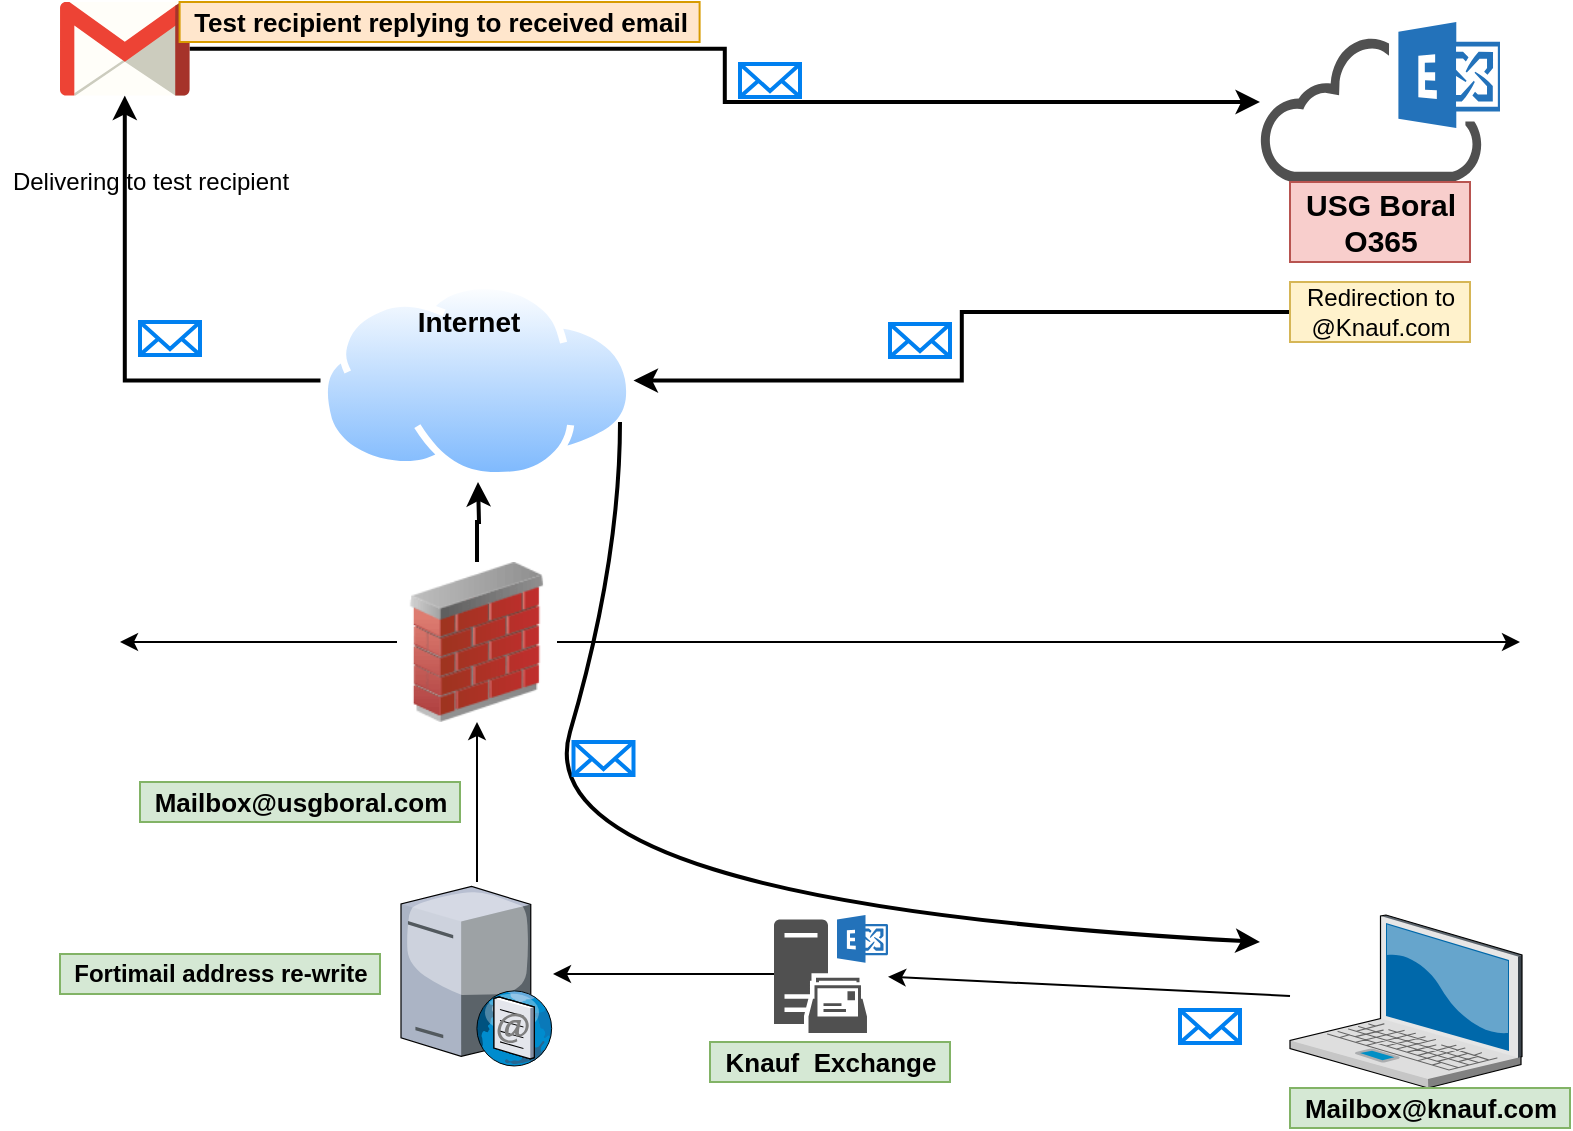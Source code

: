 <mxfile version="14.8.1" type="github">
  <diagram id="b1v0rlvgwMFWRnTb7KpD" name="Page-1">
    <mxGraphModel dx="1422" dy="804" grid="1" gridSize="10" guides="1" tooltips="1" connect="1" arrows="1" fold="1" page="1" pageScale="1" pageWidth="850" pageHeight="1100" math="0" shadow="0">
      <root>
        <mxCell id="0" />
        <mxCell id="1" parent="0" />
        <mxCell id="MEOmbgYRBJoREZ-vEdDK-10" style="edgeStyle=orthogonalEdgeStyle;rounded=0;orthogonalLoop=1;jettySize=auto;html=1;" edge="1" parent="1" source="MEOmbgYRBJoREZ-vEdDK-2" target="MEOmbgYRBJoREZ-vEdDK-7">
          <mxGeometry relative="1" as="geometry">
            <mxPoint x="310" y="540" as="targetPoint" />
          </mxGeometry>
        </mxCell>
        <mxCell id="MEOmbgYRBJoREZ-vEdDK-2" value="" style="pointerEvents=1;shadow=0;dashed=0;html=1;strokeColor=none;fillColor=#505050;labelPosition=center;verticalLabelPosition=bottom;verticalAlign=top;outlineConnect=0;align=center;shape=mxgraph.office.servers.exchange_mailbox_server;" vertex="1" parent="1">
          <mxGeometry x="397" y="486.5" width="57" height="59" as="geometry" />
        </mxCell>
        <mxCell id="MEOmbgYRBJoREZ-vEdDK-3" value="" style="pointerEvents=1;shadow=0;dashed=0;html=1;strokeColor=none;fillColor=#505050;labelPosition=center;verticalLabelPosition=bottom;outlineConnect=0;verticalAlign=top;align=center;shape=mxgraph.office.clouds.cloud_exchange_online;" vertex="1" parent="1">
          <mxGeometry x="640" y="40" width="120" height="80" as="geometry" />
        </mxCell>
        <mxCell id="MEOmbgYRBJoREZ-vEdDK-5" style="edgeStyle=orthogonalEdgeStyle;rounded=0;orthogonalLoop=1;jettySize=auto;html=1;" edge="1" parent="1" source="MEOmbgYRBJoREZ-vEdDK-4">
          <mxGeometry relative="1" as="geometry">
            <mxPoint x="770" y="350" as="targetPoint" />
          </mxGeometry>
        </mxCell>
        <mxCell id="MEOmbgYRBJoREZ-vEdDK-6" style="edgeStyle=orthogonalEdgeStyle;rounded=0;orthogonalLoop=1;jettySize=auto;html=1;" edge="1" parent="1" source="MEOmbgYRBJoREZ-vEdDK-4">
          <mxGeometry relative="1" as="geometry">
            <mxPoint x="70" y="350" as="targetPoint" />
          </mxGeometry>
        </mxCell>
        <mxCell id="MEOmbgYRBJoREZ-vEdDK-17" style="edgeStyle=orthogonalEdgeStyle;rounded=0;orthogonalLoop=1;jettySize=auto;html=1;strokeWidth=2;" edge="1" parent="1" source="MEOmbgYRBJoREZ-vEdDK-4">
          <mxGeometry relative="1" as="geometry">
            <mxPoint x="249" y="270" as="targetPoint" />
          </mxGeometry>
        </mxCell>
        <mxCell id="MEOmbgYRBJoREZ-vEdDK-4" value="" style="image;html=1;image=img/lib/clip_art/networking/Firewall_02_128x128.png" vertex="1" parent="1">
          <mxGeometry x="208.5" y="310" width="80" height="80" as="geometry" />
        </mxCell>
        <mxCell id="MEOmbgYRBJoREZ-vEdDK-11" style="edgeStyle=orthogonalEdgeStyle;rounded=0;orthogonalLoop=1;jettySize=auto;html=1;entryX=0.5;entryY=1;entryDx=0;entryDy=0;" edge="1" parent="1" source="MEOmbgYRBJoREZ-vEdDK-7" target="MEOmbgYRBJoREZ-vEdDK-4">
          <mxGeometry relative="1" as="geometry" />
        </mxCell>
        <mxCell id="MEOmbgYRBJoREZ-vEdDK-7" value="" style="verticalLabelPosition=bottom;aspect=fixed;html=1;verticalAlign=top;strokeColor=none;align=center;outlineConnect=0;shape=mxgraph.citrix.smtp_server;" vertex="1" parent="1">
          <mxGeometry x="210.5" y="470" width="76" height="92" as="geometry" />
        </mxCell>
        <mxCell id="MEOmbgYRBJoREZ-vEdDK-8" value="" style="verticalLabelPosition=bottom;aspect=fixed;html=1;verticalAlign=top;strokeColor=none;align=center;outlineConnect=0;shape=mxgraph.citrix.laptop_2;" vertex="1" parent="1">
          <mxGeometry x="655" y="486.5" width="116" height="86.5" as="geometry" />
        </mxCell>
        <mxCell id="MEOmbgYRBJoREZ-vEdDK-9" value="" style="endArrow=classic;html=1;" edge="1" parent="1" source="MEOmbgYRBJoREZ-vEdDK-8" target="MEOmbgYRBJoREZ-vEdDK-2">
          <mxGeometry width="50" height="50" relative="1" as="geometry">
            <mxPoint x="680" y="530" as="sourcePoint" />
            <mxPoint x="500" y="470" as="targetPoint" />
          </mxGeometry>
        </mxCell>
        <mxCell id="MEOmbgYRBJoREZ-vEdDK-12" value="&lt;b&gt;&lt;font style=&quot;font-size: 13px&quot;&gt;Mailbox@knauf.com&lt;/font&gt;&lt;/b&gt;" style="text;html=1;align=center;verticalAlign=middle;resizable=0;points=[];autosize=1;strokeColor=#82b366;fillColor=#d5e8d4;" vertex="1" parent="1">
          <mxGeometry x="655" y="573" width="140" height="20" as="geometry" />
        </mxCell>
        <mxCell id="MEOmbgYRBJoREZ-vEdDK-13" value="&lt;b&gt;&lt;font style=&quot;font-size: 13px&quot;&gt;Knauf&amp;nbsp; Exchange&lt;/font&gt;&lt;/b&gt;" style="text;html=1;align=center;verticalAlign=middle;resizable=0;points=[];autosize=1;strokeColor=#82b366;fillColor=#d5e8d4;" vertex="1" parent="1">
          <mxGeometry x="365" y="550" width="120" height="20" as="geometry" />
        </mxCell>
        <mxCell id="MEOmbgYRBJoREZ-vEdDK-14" value="&lt;b&gt;Fortimail address re-write&lt;/b&gt;" style="text;html=1;align=center;verticalAlign=middle;resizable=0;points=[];autosize=1;strokeColor=#82b366;fillColor=#d5e8d4;" vertex="1" parent="1">
          <mxGeometry x="40" y="506" width="160" height="20" as="geometry" />
        </mxCell>
        <mxCell id="MEOmbgYRBJoREZ-vEdDK-15" value="&lt;b&gt;&lt;font style=&quot;font-size: 13px&quot;&gt;Mailbox@usgboral.com&lt;/font&gt;&lt;/b&gt;" style="text;html=1;align=center;verticalAlign=middle;resizable=0;points=[];autosize=1;strokeColor=#82b366;fillColor=#d5e8d4;" vertex="1" parent="1">
          <mxGeometry x="80" y="420" width="160" height="20" as="geometry" />
        </mxCell>
        <mxCell id="MEOmbgYRBJoREZ-vEdDK-20" style="edgeStyle=orthogonalEdgeStyle;rounded=0;orthogonalLoop=1;jettySize=auto;html=1;strokeWidth=2;" edge="1" parent="1" source="MEOmbgYRBJoREZ-vEdDK-16" target="MEOmbgYRBJoREZ-vEdDK-19">
          <mxGeometry relative="1" as="geometry" />
        </mxCell>
        <mxCell id="MEOmbgYRBJoREZ-vEdDK-16" value="" style="aspect=fixed;perimeter=ellipsePerimeter;html=1;align=center;shadow=0;dashed=0;spacingTop=3;image;image=img/lib/active_directory/internet_cloud.svg;" vertex="1" parent="1">
          <mxGeometry x="170.25" y="170" width="156.5" height="98.6" as="geometry" />
        </mxCell>
        <mxCell id="MEOmbgYRBJoREZ-vEdDK-18" value="&lt;b&gt;&lt;font style=&quot;font-size: 14px&quot;&gt;Internet&lt;br&gt;&lt;/font&gt;&lt;/b&gt;" style="text;html=1;align=center;verticalAlign=middle;resizable=0;points=[];autosize=1;strokeColor=none;" vertex="1" parent="1">
          <mxGeometry x="208.5" y="180" width="70" height="20" as="geometry" />
        </mxCell>
        <mxCell id="MEOmbgYRBJoREZ-vEdDK-21" style="edgeStyle=orthogonalEdgeStyle;rounded=0;orthogonalLoop=1;jettySize=auto;html=1;strokeWidth=2;" edge="1" parent="1" source="MEOmbgYRBJoREZ-vEdDK-19" target="MEOmbgYRBJoREZ-vEdDK-3">
          <mxGeometry relative="1" as="geometry" />
        </mxCell>
        <mxCell id="MEOmbgYRBJoREZ-vEdDK-19" value="" style="dashed=0;outlineConnect=0;html=1;align=center;labelPosition=center;verticalLabelPosition=bottom;verticalAlign=top;shape=mxgraph.weblogos.gmail" vertex="1" parent="1">
          <mxGeometry x="40" y="30" width="64.8" height="46.8" as="geometry" />
        </mxCell>
        <mxCell id="MEOmbgYRBJoREZ-vEdDK-22" value="Delivering to test recipient" style="text;html=1;align=center;verticalAlign=middle;resizable=0;points=[];autosize=1;strokeColor=none;" vertex="1" parent="1">
          <mxGeometry x="10" y="110" width="150" height="20" as="geometry" />
        </mxCell>
        <mxCell id="MEOmbgYRBJoREZ-vEdDK-23" value="&lt;b&gt;&lt;font style=&quot;font-size: 13px&quot;&gt;Test recipient replying to received email&lt;br&gt;&lt;/font&gt;&lt;/b&gt;" style="text;html=1;align=center;verticalAlign=middle;resizable=0;points=[];autosize=1;strokeColor=#d79b00;fillColor=#ffe6cc;" vertex="1" parent="1">
          <mxGeometry x="99.8" y="30" width="260" height="20" as="geometry" />
        </mxCell>
        <mxCell id="MEOmbgYRBJoREZ-vEdDK-24" value="&lt;b style=&quot;font-size: 15px&quot;&gt;USG Boral &lt;br&gt;O365&lt;/b&gt;" style="text;html=1;align=center;verticalAlign=middle;resizable=0;points=[];autosize=1;strokeColor=#b85450;fillColor=#f8cecc;" vertex="1" parent="1">
          <mxGeometry x="655" y="120" width="90" height="40" as="geometry" />
        </mxCell>
        <mxCell id="MEOmbgYRBJoREZ-vEdDK-26" style="edgeStyle=orthogonalEdgeStyle;rounded=0;orthogonalLoop=1;jettySize=auto;html=1;strokeWidth=2;entryX=1;entryY=0.5;entryDx=0;entryDy=0;" edge="1" parent="1" source="MEOmbgYRBJoREZ-vEdDK-25" target="MEOmbgYRBJoREZ-vEdDK-16">
          <mxGeometry relative="1" as="geometry">
            <mxPoint x="560" y="240" as="targetPoint" />
          </mxGeometry>
        </mxCell>
        <mxCell id="MEOmbgYRBJoREZ-vEdDK-25" value="Redirection to &lt;br&gt;@Knauf.com" style="text;html=1;align=center;verticalAlign=middle;resizable=0;points=[];autosize=1;strokeColor=#d6b656;fillColor=#fff2cc;" vertex="1" parent="1">
          <mxGeometry x="655" y="170" width="90" height="30" as="geometry" />
        </mxCell>
        <mxCell id="MEOmbgYRBJoREZ-vEdDK-27" value="" style="curved=1;endArrow=classic;html=1;strokeWidth=2;" edge="1" parent="1">
          <mxGeometry width="50" height="50" relative="1" as="geometry">
            <mxPoint x="320" y="240" as="sourcePoint" />
            <mxPoint x="640" y="500" as="targetPoint" />
            <Array as="points">
              <mxPoint x="320" y="310" />
              <mxPoint x="270" y="480" />
            </Array>
          </mxGeometry>
        </mxCell>
        <mxCell id="MEOmbgYRBJoREZ-vEdDK-29" value="" style="html=1;verticalLabelPosition=bottom;align=center;labelBackgroundColor=#ffffff;verticalAlign=top;strokeWidth=2;strokeColor=#0080F0;shadow=0;dashed=0;shape=mxgraph.ios7.icons.mail;" vertex="1" parent="1">
          <mxGeometry x="296.75" y="400" width="30" height="16.5" as="geometry" />
        </mxCell>
        <mxCell id="MEOmbgYRBJoREZ-vEdDK-30" value="" style="html=1;verticalLabelPosition=bottom;align=center;labelBackgroundColor=#ffffff;verticalAlign=top;strokeWidth=2;strokeColor=#0080F0;shadow=0;dashed=0;shape=mxgraph.ios7.icons.mail;" vertex="1" parent="1">
          <mxGeometry x="80" y="190" width="30" height="16.5" as="geometry" />
        </mxCell>
        <mxCell id="MEOmbgYRBJoREZ-vEdDK-31" value="" style="html=1;verticalLabelPosition=bottom;align=center;labelBackgroundColor=#ffffff;verticalAlign=top;strokeWidth=2;strokeColor=#0080F0;shadow=0;dashed=0;shape=mxgraph.ios7.icons.mail;" vertex="1" parent="1">
          <mxGeometry x="380" y="61" width="30" height="16.5" as="geometry" />
        </mxCell>
        <mxCell id="MEOmbgYRBJoREZ-vEdDK-32" value="" style="html=1;verticalLabelPosition=bottom;align=center;labelBackgroundColor=#ffffff;verticalAlign=top;strokeWidth=2;strokeColor=#0080F0;shadow=0;dashed=0;shape=mxgraph.ios7.icons.mail;" vertex="1" parent="1">
          <mxGeometry x="455" y="191" width="30" height="16.5" as="geometry" />
        </mxCell>
        <mxCell id="MEOmbgYRBJoREZ-vEdDK-33" value="" style="html=1;verticalLabelPosition=bottom;align=center;labelBackgroundColor=#ffffff;verticalAlign=top;strokeWidth=2;strokeColor=#0080F0;shadow=0;dashed=0;shape=mxgraph.ios7.icons.mail;" vertex="1" parent="1">
          <mxGeometry x="600" y="534" width="30" height="16.5" as="geometry" />
        </mxCell>
      </root>
    </mxGraphModel>
  </diagram>
</mxfile>

